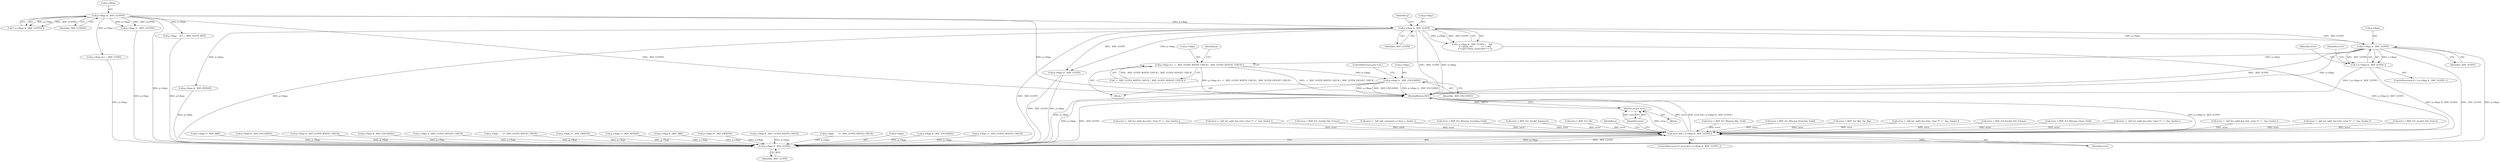 digraph "0_savannah_07bdb6e289c7954e2a533039dc93c1c136099d2d@pointer" {
"1000486" [label="(Call,p->flags & _BDF_GLYPH)"];
"1000376" [label="(Call,p->flags & _BDF_GLYPH)"];
"1000241" [label="(Call,p->flags & _BDF_GLYPHS)"];
"1000485" [label="(Call,!( p->flags & _BDF_GLYPH ))"];
"1001555" [label="(Call,error && ( p->flags & _BDF_GLYPH ))"];
"1001566" [label="(Return,return error;)"];
"1000768" [label="(Call,p->flags &= ~( _BDF_GLYPH_WIDTH_CHECK | _BDF_GLYPH_HEIGHT_CHECK ))"];
"1000776" [label="(Call,p->flags |= _BDF_ENCODING)"];
"1001557" [label="(Call,p->flags & _BDF_GLYPH)"];
"1000781" [label="(ControlStructure,goto Exit;)"];
"1000310" [label="(Call,error = BDF_Err_Invalid_Argument)"];
"1000242" [label="(Call,p->flags)"];
"1000182" [label="(Call,error = BDF_Err_Ok)"];
"1001445" [label="(Call,p->flags |= _BDF_BBX)"];
"1000169" [label="(Block,)"];
"1001564" [label="(Identifier,p)"];
"1001468" [label="(Call,error = BDF_Err_Missing_Bbx_Field)"];
"1001146" [label="(Call,p->flags & _BDF_ENCODING)"];
"1000926" [label="(Call,p->flags & _BDF_GLYPH_WIDTH_CHECK)"];
"1000492" [label="(Call,error = BDF_Err_Missing_Startchar_Field)"];
"1001557" [label="(Call,p->flags & _BDF_GLYPH)"];
"1000377" [label="(Call,p->flags)"];
"1000375" [label="(Call,( p->flags & _BDF_GLYPH )     &&\n         p->glyph_enc            == -1 &&\n         p->opts->keep_unencoded == 0)"];
"1001567" [label="(Identifier,error)"];
"1001513" [label="(Call,error = BDF_Err_Bbx_Too_Big)"];
"1001065" [label="(Call,p->flags & _BDF_ENCODING)"];
"1000834" [label="(Call,p->flags & _BDF_GLYPH_HEIGHT_CHECK)"];
"1000485" [label="(Call,!( p->flags & _BDF_GLYPH ))"];
"1000497" [label="(Identifier,error)"];
"1000496" [label="(Call,error = _bdf_list_split( &p->list, (char *)\" +\", line, linelen ))"];
"1000443" [label="(Call,error = BDF_Err_Invalid_File_Format)"];
"1000932" [label="(Call,p->flags       |= _BDF_GLYPH_WIDTH_CHECK)"];
"1000368" [label="(Call,p->flags    &= ~_BDF_GLYPH_BITS)"];
"1000464" [label="(Call,p->flags |= _BDF_GLYPH)"];
"1000255" [label="(Call,error = BDF_Err_Missing_Chars_Field)"];
"1001018" [label="(Call,error = _bdf_list_split( &p->list, (char *)\" +\", line, linelen ))"];
"1001071" [label="(Call,error = _bdf_list_split( &p->list, (char *)\" +\", line, linelen ))"];
"1001152" [label="(Call,error = _bdf_list_split( &p->list, (char *)\" +\", line, linelen ))"];
"1001545" [label="(Call,error = BDF_Err_Invalid_File_Format)"];
"1000376" [label="(Call,p->flags & _BDF_GLYPH)"];
"1001555" [label="(Call,error && ( p->flags & _BDF_GLYPH ))"];
"1001049" [label="(Call,p->flags |= _BDF_SWIDTH)"];
"1000484" [label="(ControlStructure,if ( !( p->flags & _BDF_GLYPH ) ))"];
"1001561" [label="(Identifier,_BDF_GLYPH)"];
"1000384" [label="(Identifier,p)"];
"1000769" [label="(Call,p->flags)"];
"1000813" [label="(Call,p->flags & _BDF_BITMAP)"];
"1000259" [label="(Call,error = _bdf_list_split( &p->list, (char *)\" +\", line, linelen ))"];
"1000487" [label="(Call,p->flags)"];
"1000408" [label="(Call,error = _bdf_list_split( &p->list, (char *)\" +\", line, linelen ))"];
"1000593" [label="(Call,error = BDF_Err_Invalid_File_Format)"];
"1000490" [label="(Identifier,_BDF_GLYPH)"];
"1000240" [label="(Call,!( p->flags & _BDF_GLYPHS ))"];
"1001566" [label="(Return,return error;)"];
"1001539" [label="(Call,p->flags |= _BDF_BITMAP)"];
"1000780" [label="(Identifier,_BDF_ENCODING)"];
"1000230" [label="(Call,error = _bdf_add_comment( p->font, s, linelen ))"];
"1000778" [label="(Identifier,p)"];
"1000772" [label="(Call,~( _BDF_GLYPH_WIDTH_CHECK | _BDF_GLYPH_HEIGHT_CHECK ))"];
"1001462" [label="(Call,p->flags & _BDF_BBX)"];
"1001130" [label="(Call,p->flags |= _BDF_DWIDTH)"];
"1000483" [label="(Block,)"];
"1001550" [label="(Call,error = BDF_Err_Missing_Encoding_Field)"];
"1000981" [label="(Call,p->flags & _BDF_GLYPH_WIDTH_CHECK)"];
"1000776" [label="(Call,p->flags |= _BDF_ENCODING)"];
"1000987" [label="(Call,p->flags       |= _BDF_GLYPH_WIDTH_CHECK)"];
"1000768" [label="(Call,p->flags &= ~( _BDF_GLYPH_WIDTH_CHECK | _BDF_GLYPH_HEIGHT_CHECK ))"];
"1000349" [label="(Call,p->flags &= ~_BDF_START)"];
"1000241" [label="(Call,p->flags & _BDF_GLYPHS)"];
"1000486" [label="(Call,p->flags & _BDF_GLYPH)"];
"1000245" [label="(Identifier,_BDF_GLYPHS)"];
"1000777" [label="(Call,p->flags)"];
"1000493" [label="(Identifier,error)"];
"1001558" [label="(Call,p->flags)"];
"1001012" [label="(Call,p->flags & _BDF_ENCODING)"];
"1001568" [label="(MethodReturn,RET)"];
"1000380" [label="(Identifier,_BDF_GLYPH)"];
"1001556" [label="(Identifier,error)"];
"1000840" [label="(Call,p->flags |= _BDF_GLYPH_HEIGHT_CHECK)"];
"1001554" [label="(ControlStructure,if ( error && ( p->flags & _BDF_GLYPH ) ))"];
"1000323" [label="(Call,p->flags |= _BDF_GLYPHS)"];
"1000486" -> "1000485"  [label="AST: "];
"1000486" -> "1000490"  [label="CFG: "];
"1000487" -> "1000486"  [label="AST: "];
"1000490" -> "1000486"  [label="AST: "];
"1000485" -> "1000486"  [label="CFG: "];
"1000486" -> "1001568"  [label="DDG: _BDF_GLYPH"];
"1000486" -> "1001568"  [label="DDG: p->flags"];
"1000486" -> "1000485"  [label="DDG: p->flags"];
"1000486" -> "1000485"  [label="DDG: _BDF_GLYPH"];
"1000376" -> "1000486"  [label="DDG: p->flags"];
"1000376" -> "1000486"  [label="DDG: _BDF_GLYPH"];
"1000486" -> "1000768"  [label="DDG: p->flags"];
"1000486" -> "1001557"  [label="DDG: p->flags"];
"1000486" -> "1001557"  [label="DDG: _BDF_GLYPH"];
"1000376" -> "1000375"  [label="AST: "];
"1000376" -> "1000380"  [label="CFG: "];
"1000377" -> "1000376"  [label="AST: "];
"1000380" -> "1000376"  [label="AST: "];
"1000384" -> "1000376"  [label="CFG: "];
"1000375" -> "1000376"  [label="CFG: "];
"1000376" -> "1001568"  [label="DDG: p->flags"];
"1000376" -> "1001568"  [label="DDG: _BDF_GLYPH"];
"1000376" -> "1000375"  [label="DDG: p->flags"];
"1000376" -> "1000375"  [label="DDG: _BDF_GLYPH"];
"1000241" -> "1000376"  [label="DDG: p->flags"];
"1000376" -> "1000464"  [label="DDG: p->flags"];
"1000376" -> "1000464"  [label="DDG: _BDF_GLYPH"];
"1000376" -> "1000813"  [label="DDG: p->flags"];
"1000376" -> "1001557"  [label="DDG: p->flags"];
"1000376" -> "1001557"  [label="DDG: _BDF_GLYPH"];
"1000241" -> "1000240"  [label="AST: "];
"1000241" -> "1000245"  [label="CFG: "];
"1000242" -> "1000241"  [label="AST: "];
"1000245" -> "1000241"  [label="AST: "];
"1000240" -> "1000241"  [label="CFG: "];
"1000241" -> "1001568"  [label="DDG: p->flags"];
"1000241" -> "1001568"  [label="DDG: _BDF_GLYPHS"];
"1000241" -> "1000240"  [label="DDG: p->flags"];
"1000241" -> "1000240"  [label="DDG: _BDF_GLYPHS"];
"1000241" -> "1000323"  [label="DDG: p->flags"];
"1000241" -> "1000323"  [label="DDG: _BDF_GLYPHS"];
"1000241" -> "1000349"  [label="DDG: p->flags"];
"1000241" -> "1000368"  [label="DDG: p->flags"];
"1000241" -> "1001557"  [label="DDG: p->flags"];
"1000485" -> "1000484"  [label="AST: "];
"1000493" -> "1000485"  [label="CFG: "];
"1000497" -> "1000485"  [label="CFG: "];
"1000485" -> "1001568"  [label="DDG: !( p->flags & _BDF_GLYPH )"];
"1000485" -> "1001555"  [label="DDG: p->flags & _BDF_GLYPH"];
"1001555" -> "1001554"  [label="AST: "];
"1001555" -> "1001556"  [label="CFG: "];
"1001555" -> "1001557"  [label="CFG: "];
"1001556" -> "1001555"  [label="AST: "];
"1001557" -> "1001555"  [label="AST: "];
"1001564" -> "1001555"  [label="CFG: "];
"1001567" -> "1001555"  [label="CFG: "];
"1001555" -> "1001568"  [label="DDG: p->flags & _BDF_GLYPH"];
"1001555" -> "1001568"  [label="DDG: error"];
"1001555" -> "1001568"  [label="DDG: error && ( p->flags & _BDF_GLYPH )"];
"1000259" -> "1001555"  [label="DDG: error"];
"1000408" -> "1001555"  [label="DDG: error"];
"1001550" -> "1001555"  [label="DDG: error"];
"1000310" -> "1001555"  [label="DDG: error"];
"1000492" -> "1001555"  [label="DDG: error"];
"1000496" -> "1001555"  [label="DDG: error"];
"1001071" -> "1001555"  [label="DDG: error"];
"1000230" -> "1001555"  [label="DDG: error"];
"1001468" -> "1001555"  [label="DDG: error"];
"1001152" -> "1001555"  [label="DDG: error"];
"1000593" -> "1001555"  [label="DDG: error"];
"1000255" -> "1001555"  [label="DDG: error"];
"1001545" -> "1001555"  [label="DDG: error"];
"1000182" -> "1001555"  [label="DDG: error"];
"1000443" -> "1001555"  [label="DDG: error"];
"1001513" -> "1001555"  [label="DDG: error"];
"1001018" -> "1001555"  [label="DDG: error"];
"1001557" -> "1001555"  [label="DDG: p->flags"];
"1001557" -> "1001555"  [label="DDG: _BDF_GLYPH"];
"1000375" -> "1001555"  [label="DDG: p->flags & _BDF_GLYPH"];
"1001555" -> "1001566"  [label="DDG: error"];
"1001566" -> "1000169"  [label="AST: "];
"1001566" -> "1001567"  [label="CFG: "];
"1001567" -> "1001566"  [label="AST: "];
"1001568" -> "1001566"  [label="CFG: "];
"1001566" -> "1001568"  [label="DDG: <RET>"];
"1001567" -> "1001566"  [label="DDG: error"];
"1000768" -> "1000483"  [label="AST: "];
"1000768" -> "1000772"  [label="CFG: "];
"1000769" -> "1000768"  [label="AST: "];
"1000772" -> "1000768"  [label="AST: "];
"1000778" -> "1000768"  [label="CFG: "];
"1000768" -> "1001568"  [label="DDG: ~( _BDF_GLYPH_WIDTH_CHECK | _BDF_GLYPH_HEIGHT_CHECK )"];
"1000768" -> "1001568"  [label="DDG: p->flags &= ~( _BDF_GLYPH_WIDTH_CHECK | _BDF_GLYPH_HEIGHT_CHECK )"];
"1000772" -> "1000768"  [label="DDG: _BDF_GLYPH_WIDTH_CHECK | _BDF_GLYPH_HEIGHT_CHECK"];
"1000768" -> "1000776"  [label="DDG: p->flags"];
"1000776" -> "1000483"  [label="AST: "];
"1000776" -> "1000780"  [label="CFG: "];
"1000777" -> "1000776"  [label="AST: "];
"1000780" -> "1000776"  [label="AST: "];
"1000781" -> "1000776"  [label="CFG: "];
"1000776" -> "1001568"  [label="DDG: _BDF_ENCODING"];
"1000776" -> "1001568"  [label="DDG: p->flags |= _BDF_ENCODING"];
"1000776" -> "1001568"  [label="DDG: p->flags"];
"1000776" -> "1001557"  [label="DDG: p->flags"];
"1001557" -> "1001561"  [label="CFG: "];
"1001558" -> "1001557"  [label="AST: "];
"1001561" -> "1001557"  [label="AST: "];
"1001557" -> "1001568"  [label="DDG: p->flags"];
"1001557" -> "1001568"  [label="DDG: _BDF_GLYPH"];
"1000368" -> "1001557"  [label="DDG: p->flags"];
"1001462" -> "1001557"  [label="DDG: p->flags"];
"1001065" -> "1001557"  [label="DDG: p->flags"];
"1000464" -> "1001557"  [label="DDG: p->flags"];
"1000464" -> "1001557"  [label="DDG: _BDF_GLYPH"];
"1000987" -> "1001557"  [label="DDG: p->flags"];
"1000981" -> "1001557"  [label="DDG: p->flags"];
"1001049" -> "1001557"  [label="DDG: p->flags"];
"1000926" -> "1001557"  [label="DDG: p->flags"];
"1000813" -> "1001557"  [label="DDG: p->flags"];
"1000932" -> "1001557"  [label="DDG: p->flags"];
"1000323" -> "1001557"  [label="DDG: p->flags"];
"1001445" -> "1001557"  [label="DDG: p->flags"];
"1001130" -> "1001557"  [label="DDG: p->flags"];
"1000834" -> "1001557"  [label="DDG: p->flags"];
"1001012" -> "1001557"  [label="DDG: p->flags"];
"1000349" -> "1001557"  [label="DDG: p->flags"];
"1001146" -> "1001557"  [label="DDG: p->flags"];
"1001539" -> "1001557"  [label="DDG: p->flags"];
"1000840" -> "1001557"  [label="DDG: p->flags"];
}
